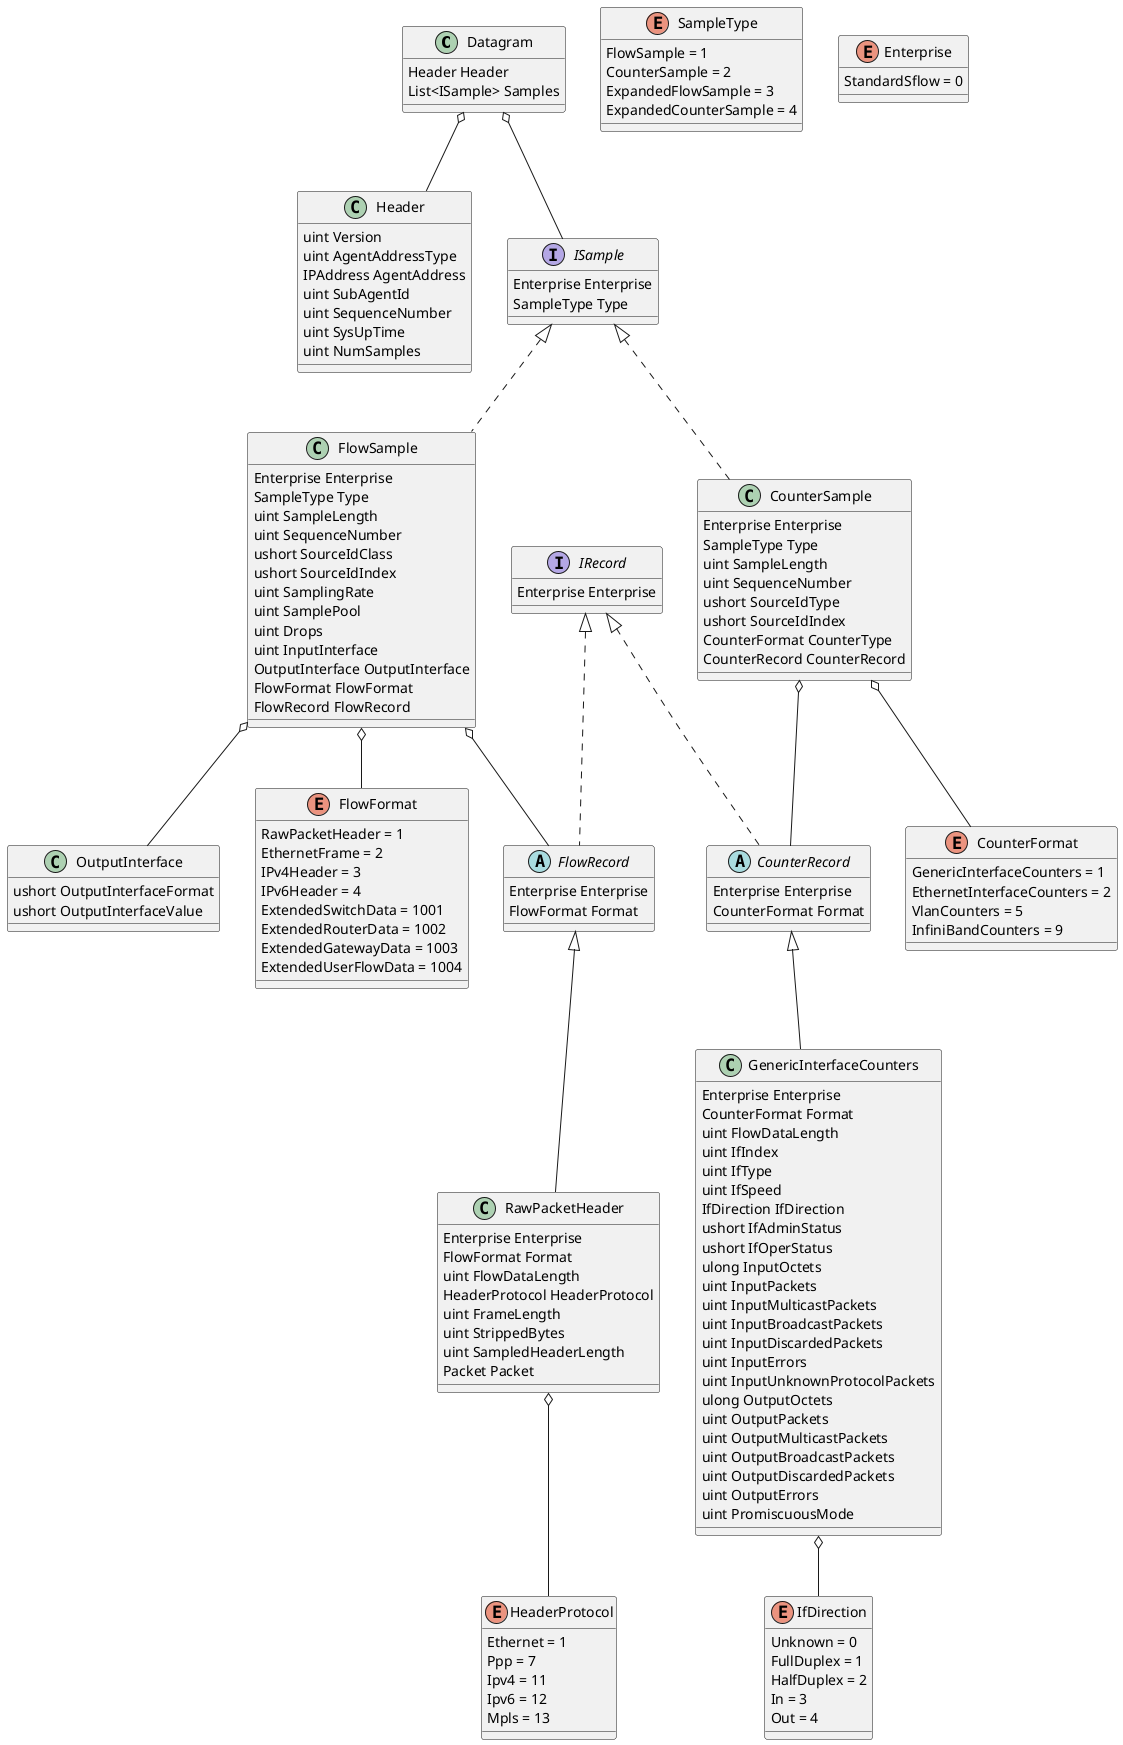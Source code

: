 ﻿@startuml

class Datagram {
    Header Header
    List<ISample> Samples
}

class Header {
    uint Version
    uint AgentAddressType
    IPAddress AgentAddress
    uint SubAgentId
    uint SequenceNumber
    uint SysUpTime
    uint NumSamples
}

interface IRecord {
    Enterprise Enterprise
}

interface ISample {
    Enterprise Enterprise
    SampleType Type
}

class FlowSample {
    Enterprise Enterprise
    SampleType Type
    uint SampleLength
    uint SequenceNumber
    ushort SourceIdClass
    ushort SourceIdIndex
    uint SamplingRate
    uint SamplePool
    uint Drops
    uint InputInterface
    OutputInterface OutputInterface
    FlowFormat FlowFormat
    FlowRecord FlowRecord
}

class OutputInterface {
    ushort OutputInterfaceFormat
    ushort OutputInterfaceValue
}

class CounterSample {
    Enterprise Enterprise
    SampleType Type
    uint SampleLength
    uint SequenceNumber
    ushort SourceIdType
    ushort SourceIdIndex
    CounterFormat CounterType
    CounterRecord CounterRecord
}

enum SampleType {
    FlowSample = 1
    CounterSample = 2
    ExpandedFlowSample = 3
    ExpandedCounterSample = 4
}

enum Enterprise {
    StandardSflow = 0
}

enum FlowFormat {
    RawPacketHeader = 1
    EthernetFrame = 2
    IPv4Header = 3
    IPv6Header = 4
    ExtendedSwitchData = 1001
    ExtendedRouterData = 1002
    ExtendedGatewayData = 1003
    ExtendedUserFlowData = 1004
}

enum CounterFormat {
    GenericInterfaceCounters = 1
    EthernetInterfaceCounters = 2
    VlanCounters = 5
    InfiniBandCounters = 9
}

abstract class FlowRecord {
    Enterprise Enterprise
    FlowFormat Format
}

abstract class CounterRecord {
    Enterprise Enterprise
    CounterFormat Format
}

class GenericInterfaceCounters {
    Enterprise Enterprise
    CounterFormat Format
    uint FlowDataLength
    uint IfIndex
    uint IfType
    uint IfSpeed
    IfDirection IfDirection
    ushort IfAdminStatus
    ushort IfOperStatus
    ulong InputOctets
    uint InputPackets
    uint InputMulticastPackets
    uint InputBroadcastPackets
    uint InputDiscardedPackets
    uint InputErrors
    uint InputUnknownProtocolPackets
    ulong OutputOctets
    uint OutputPackets
    uint OutputMulticastPackets
    uint OutputBroadcastPackets
    uint OutputDiscardedPackets
    uint OutputErrors
    uint PromiscuousMode
}

enum IfDirection {
    Unknown = 0
    FullDuplex = 1
    HalfDuplex = 2
    In = 3
    Out = 4
}

class RawPacketHeader {
    Enterprise Enterprise
    FlowFormat Format
    uint FlowDataLength
    HeaderProtocol HeaderProtocol
    uint FrameLength
    uint StrippedBytes
    uint SampledHeaderLength
    Packet Packet
}

enum HeaderProtocol {
    Ethernet = 1
    Ppp = 7
    Ipv4 = 11
    Ipv6 = 12
    Mpls = 13
}

Datagram o-- Header
Datagram o-- ISample
ISample <|.. FlowSample
ISample <|.. CounterSample

IRecord <|.. FlowRecord
IRecord <|.. CounterRecord

FlowSample o-- OutputInterface
FlowSample o-- FlowFormat
FlowSample o-- FlowRecord

CounterSample o-- CounterFormat
CounterSample o-- CounterRecord

GenericInterfaceCounters o-- IfDirection
RawPacketHeader o-- HeaderProtocol

FlowRecord <|-- RawPacketHeader

CounterRecord <|-- GenericInterfaceCounters

@enduml